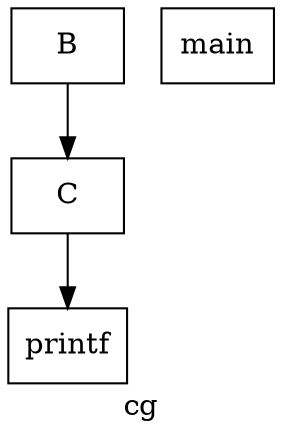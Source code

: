 digraph "cg"{
	label="cg";


	// Define the nodes
	N1 [shape=rectangle, color=black,label="C"];
	N2 [shape=rectangle, color=black,label="B"];
	N3 [shape=rectangle, color=black,label="printf"];
	N4 [shape=rectangle, color=black,label="main"];


	// Define the edges
	N1 -> N3[color=black,label=""];
	N2 -> N1[color=black,label=""];
}
